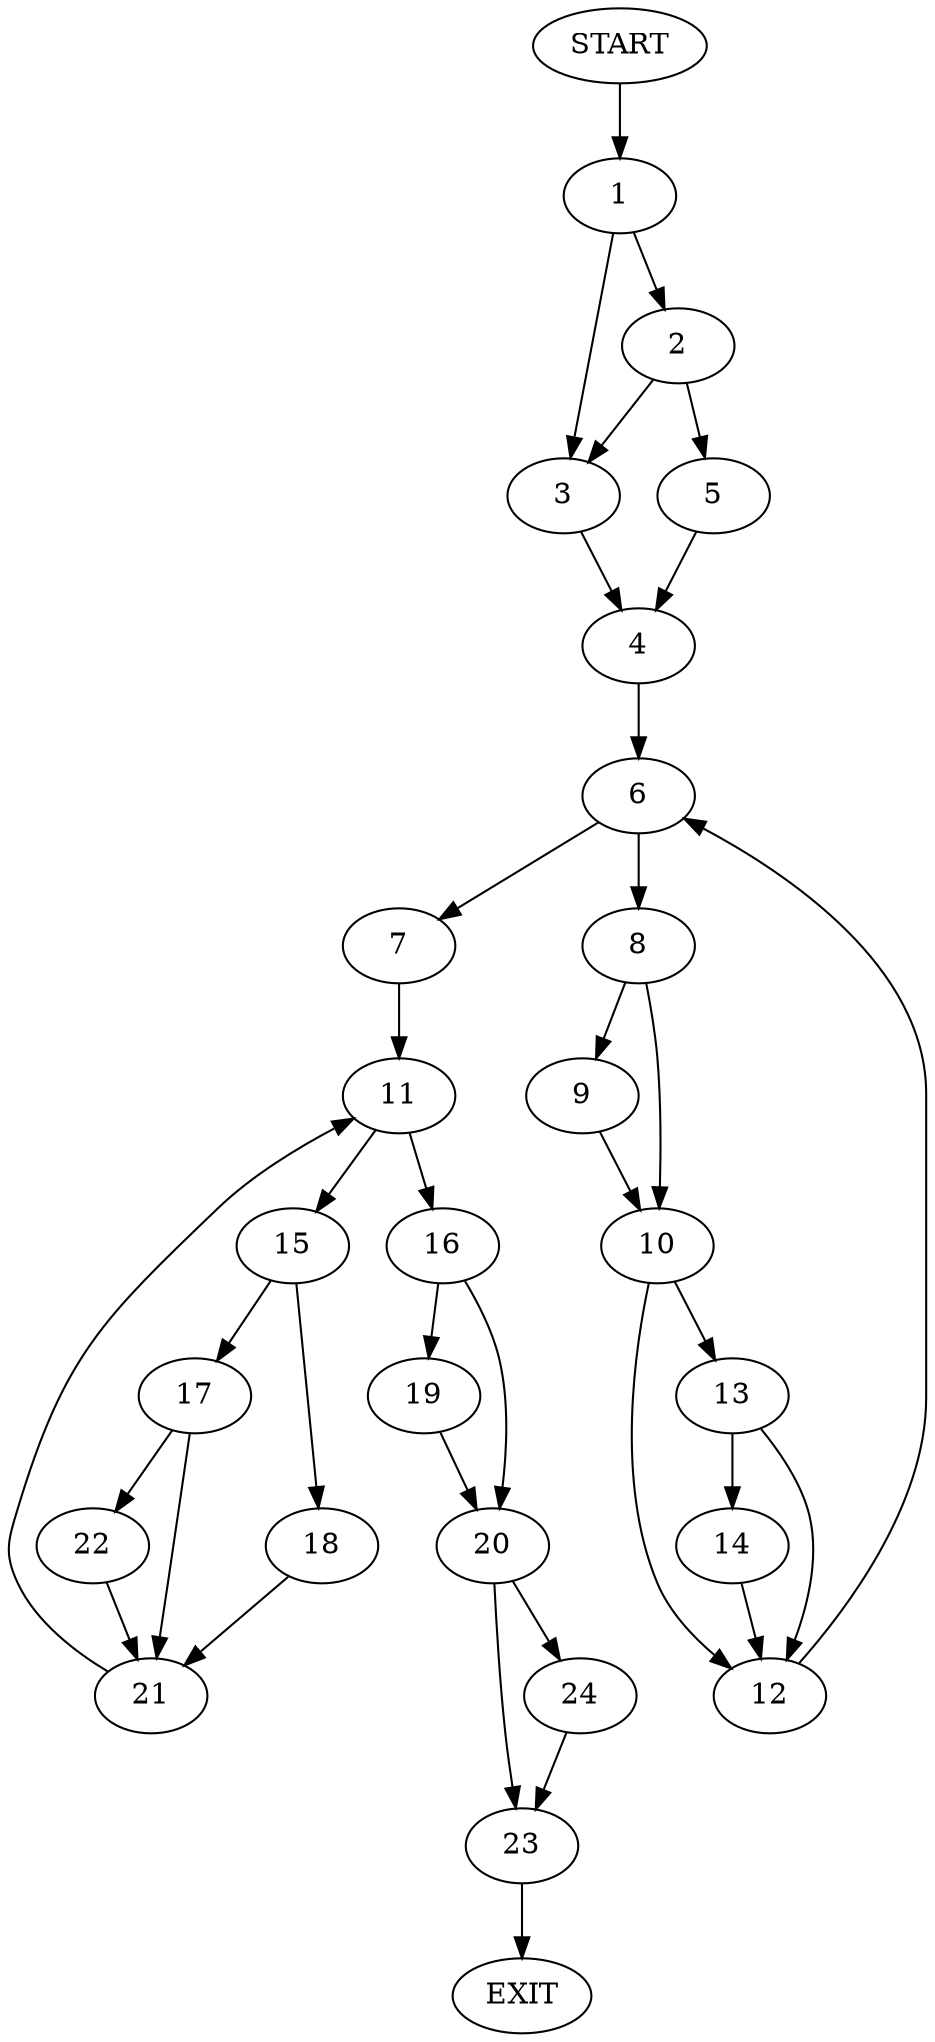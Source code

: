 digraph {
0 [label="START"]
25 [label="EXIT"]
0 -> 1
1 -> 2
1 -> 3
3 -> 4
2 -> 5
2 -> 3
5 -> 4
4 -> 6
6 -> 7
6 -> 8
8 -> 9
8 -> 10
7 -> 11
9 -> 10
10 -> 12
10 -> 13
13 -> 12
13 -> 14
12 -> 6
14 -> 12
11 -> 15
11 -> 16
15 -> 17
15 -> 18
16 -> 19
16 -> 20
17 -> 21
17 -> 22
18 -> 21
21 -> 11
22 -> 21
20 -> 23
20 -> 24
19 -> 20
24 -> 23
23 -> 25
}
